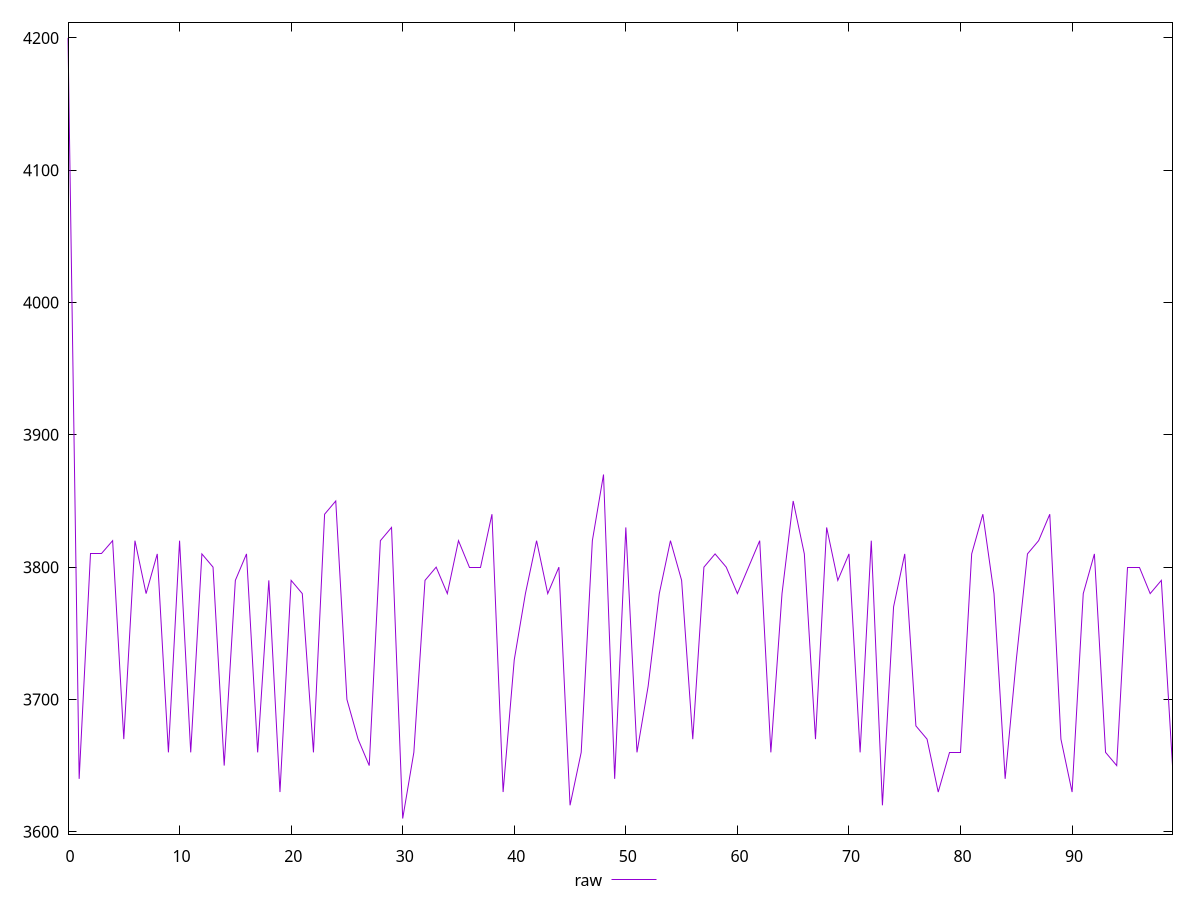 reset

$raw <<EOF
0 4200
1 3640
2 3810
3 3810
4 3820
5 3670
6 3820
7 3780
8 3810
9 3660
10 3820
11 3660
12 3810
13 3800
14 3650
15 3790
16 3810
17 3660
18 3790
19 3630
20 3790
21 3780
22 3660
23 3840
24 3850
25 3700
26 3670
27 3650
28 3820
29 3830
30 3610
31 3660
32 3790
33 3800
34 3780
35 3820
36 3800
37 3800
38 3840
39 3630
40 3730
41 3780
42 3820
43 3780
44 3800
45 3620
46 3660
47 3820
48 3870
49 3640
50 3830
51 3660
52 3710
53 3780
54 3820
55 3790
56 3670
57 3800
58 3810
59 3800
60 3780
61 3800
62 3820
63 3660
64 3780
65 3850
66 3810
67 3670
68 3830
69 3790
70 3810
71 3660
72 3820
73 3620
74 3770
75 3810
76 3680
77 3670
78 3630
79 3660
80 3660
81 3810
82 3840
83 3780
84 3640
85 3730
86 3810
87 3820
88 3840
89 3670
90 3630
91 3780
92 3810
93 3660
94 3650
95 3800
96 3800
97 3780
98 3790
99 3650
EOF

set key outside below
set xrange [0:99]
set yrange [3598.2:4211.8]
set trange [3598.2:4211.8]
set terminal svg size 640, 500 enhanced background rgb 'white'
set output "reports/report_00032_2021-02-25T10-28-15.087Z/unused-javascript/samples/music/raw/values.svg"

plot $raw title "raw" with line

reset
